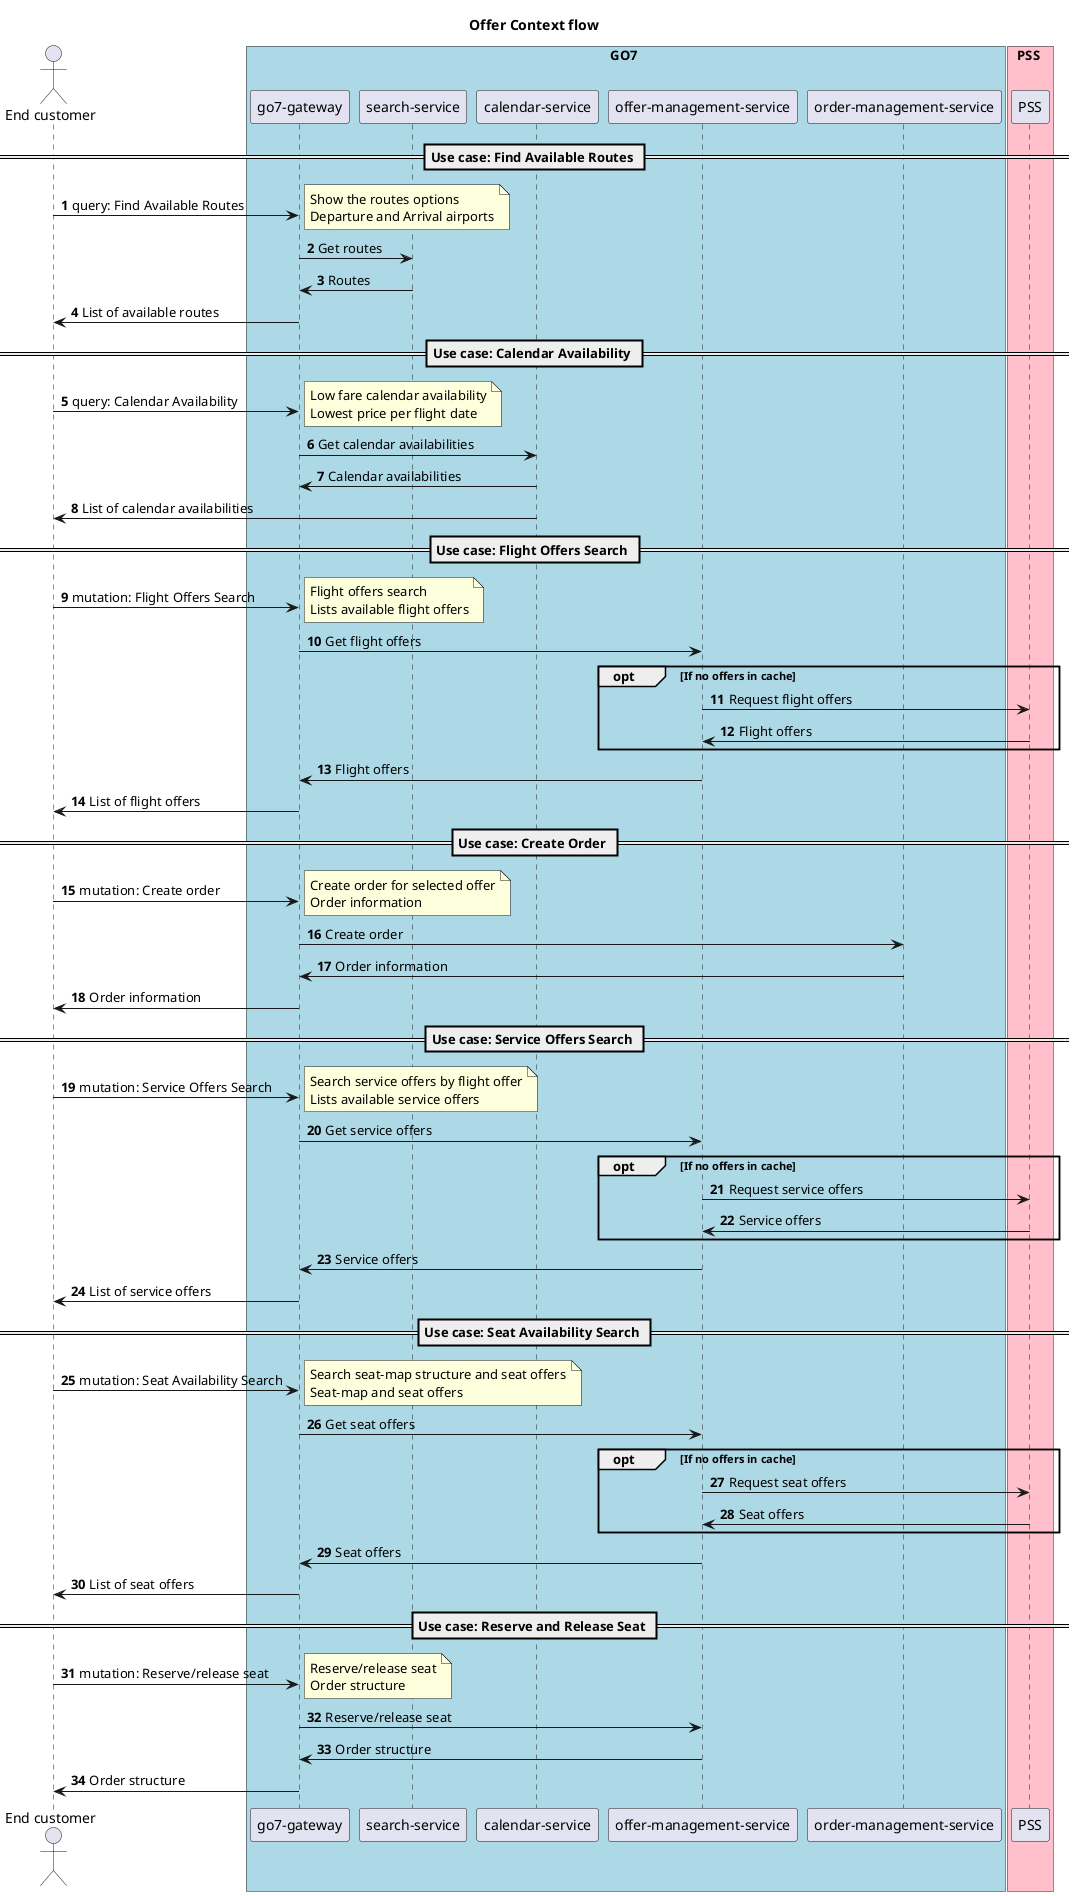 @startuml

actor "End customer" as customer

box GO7 #lightblue
    participant "go7-gateway" as gateway
    participant "search-service" as search_service
    participant "calendar-service" as calendar_service
    participant "offer-management-service" as offer_service
    participant "order-management-service" as order_service
end box

box PSS #pink
  participant "PSS" as pss
end box

autonumber

title Offer Context flow

== Use case: Find Available Routes ==
customer->gateway: query: Find Available Routes
note right
Show the routes options
Departure and Arrival airports
end note
gateway->search_service:Get routes
search_service->gateway:Routes
gateway->customer: List of available routes

== Use case: Calendar Availability ==
customer->gateway: query: Calendar Availability
note right
Low fare calendar availability
Lowest price per flight date
end note
gateway->calendar_service:Get calendar availabilities
calendar_service->gateway:Calendar availabilities
calendar_service->customer: List of calendar availabilities

== Use case: Flight Offers Search ==
customer->gateway: mutation: Flight Offers Search
note right
Flight offers search
Lists available flight offers
end note
gateway->offer_service:Get flight offers
opt If no offers in cache
offer_service->pss:Request flight offers
pss->offer_service:Flight offers
end
offer_service->gateway:Flight offers
gateway->customer: List of flight offers

== Use case: Create Order ==
customer->gateway: mutation: Create order
note right
Create order for selected offer
Order information
end note
gateway->order_service:Create order
order_service->gateway:Order information
gateway->customer: Order information

== Use case: Service Offers Search ==
customer->gateway: mutation: Service Offers Search
note right
Search service offers by flight offer
Lists available service offers
end note
gateway->offer_service:Get service offers
opt If no offers in cache
offer_service->pss:Request service offers
pss->offer_service:Service offers
end
offer_service->gateway:Service offers
gateway->customer: List of service offers

== Use case: Seat Availability Search ==
customer->gateway: mutation: Seat Availability Search
note right
Search seat-map structure and seat offers
Seat-map and seat offers
end note
gateway->offer_service:Get seat offers
opt If no offers in cache
offer_service->pss:Request seat offers
pss->offer_service:Seat offers
end
offer_service->gateway:Seat offers
gateway->customer: List of seat offers

== Use case: Reserve and Release Seat ==
customer->gateway: mutation: Reserve/release seat
note right
Reserve/release seat
Order structure
end note
gateway->offer_service:Reserve/release seat
offer_service->gateway:Order structure
gateway->customer: Order structure

@enduml